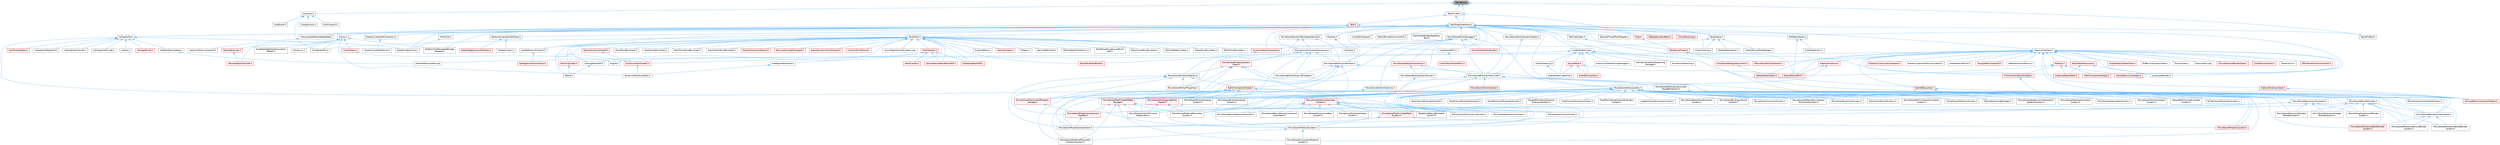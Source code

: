 digraph "TaskTrace.h"
{
 // INTERACTIVE_SVG=YES
 // LATEX_PDF_SIZE
  bgcolor="transparent";
  edge [fontname=Helvetica,fontsize=10,labelfontname=Helvetica,labelfontsize=10];
  node [fontname=Helvetica,fontsize=10,shape=box,height=0.2,width=0.4];
  Node1 [id="Node000001",label="TaskTrace.h",height=0.2,width=0.4,color="gray40", fillcolor="grey60", style="filled", fontcolor="black",tooltip=" "];
  Node1 -> Node2 [id="edge1_Node000001_Node000002",dir="back",color="steelblue1",style="solid",tooltip=" "];
  Node2 [id="Node000002",label="Coroutine.h",height=0.2,width=0.4,color="grey40", fillcolor="white", style="filled",URL="$d9/dfc/Coroutine_8h.html",tooltip=" "];
  Node2 -> Node3 [id="edge2_Node000002_Node000003",dir="back",color="steelblue1",style="solid",tooltip=" "];
  Node3 [id="Node000003",label="CoroEvent.h",height=0.2,width=0.4,color="grey40", fillcolor="white", style="filled",URL="$d3/d4f/CoroEvent_8h.html",tooltip=" "];
  Node2 -> Node4 [id="edge3_Node000002_Node000004",dir="back",color="steelblue1",style="solid",tooltip=" "];
  Node4 [id="Node000004",label="CoroParallelFor.h",height=0.2,width=0.4,color="grey40", fillcolor="white", style="filled",URL="$d2/d05/CoroParallelFor_8h.html",tooltip=" "];
  Node2 -> Node5 [id="edge4_Node000002_Node000005",dir="back",color="steelblue1",style="solid",tooltip=" "];
  Node5 [id="Node000005",label="CoroSpinLock.h",height=0.2,width=0.4,color="grey40", fillcolor="white", style="filled",URL="$dc/db7/CoroSpinLock_8h.html",tooltip=" "];
  Node2 -> Node6 [id="edge5_Node000002_Node000006",dir="back",color="steelblue1",style="solid",tooltip=" "];
  Node6 [id="Node000006",label="CoroTimeout.h",height=0.2,width=0.4,color="grey40", fillcolor="white", style="filled",URL="$d5/d68/CoroTimeout_8h.html",tooltip=" "];
  Node1 -> Node7 [id="edge6_Node000001_Node000007",dir="back",color="steelblue1",style="solid",tooltip=" "];
  Node7 [id="Node000007",label="TaskGraphInterfaces.h",height=0.2,width=0.4,color="grey40", fillcolor="white", style="filled",URL="$d2/d4c/TaskGraphInterfaces_8h.html",tooltip=" "];
  Node7 -> Node8 [id="edge7_Node000007_Node000008",dir="back",color="steelblue1",style="solid",tooltip=" "];
  Node8 [id="Node000008",label="Async.h",height=0.2,width=0.4,color="grey40", fillcolor="white", style="filled",URL="$d7/ddf/Async_8h.html",tooltip=" "];
  Node8 -> Node9 [id="edge8_Node000008_Node000009",dir="back",color="steelblue1",style="solid",tooltip=" "];
  Node9 [id="Node000009",label="AssetDataTagMapSerialization\lDetails.h",height=0.2,width=0.4,color="grey40", fillcolor="white", style="filled",URL="$d5/d67/AssetDataTagMapSerializationDetails_8h.html",tooltip=" "];
  Node8 -> Node10 [id="edge9_Node000008_Node000010",dir="back",color="steelblue1",style="solid",tooltip=" "];
  Node10 [id="Node000010",label="CoreUObject.h",height=0.2,width=0.4,color="red", fillcolor="#FFF0F0", style="filled",URL="$d0/ded/CoreUObject_8h.html",tooltip=" "];
  Node10 -> Node11 [id="edge10_Node000010_Node000011",dir="back",color="steelblue1",style="solid",tooltip=" "];
  Node11 [id="Node000011",label="Engine.h",height=0.2,width=0.4,color="grey40", fillcolor="white", style="filled",URL="$d1/d34/Public_2Engine_8h.html",tooltip=" "];
  Node8 -> Node4 [id="edge11_Node000008_Node000004",dir="back",color="steelblue1",style="solid",tooltip=" "];
  Node8 -> Node18 [id="edge12_Node000008_Node000018",dir="back",color="steelblue1",style="solid",tooltip=" "];
  Node18 [id="Node000018",label="DynamicMeshSculptTool.h",height=0.2,width=0.4,color="grey40", fillcolor="white", style="filled",URL="$d6/d16/DynamicMeshSculptTool_8h.html",tooltip=" "];
  Node8 -> Node19 [id="edge13_Node000008_Node000019",dir="back",color="steelblue1",style="solid",tooltip=" "];
  Node19 [id="Node000019",label="IPlatformFileManagedStorage\lWrapper.h",height=0.2,width=0.4,color="grey40", fillcolor="white", style="filled",URL="$db/d2e/IPlatformFileManagedStorageWrapper_8h.html",tooltip=" "];
  Node8 -> Node20 [id="edge14_Node000008_Node000020",dir="back",color="steelblue1",style="solid",tooltip=" "];
  Node20 [id="Node000020",label="RemoteExecutor.h",height=0.2,width=0.4,color="red", fillcolor="#FFF0F0", style="filled",URL="$d4/dbc/RemoteExecutor_8h.html",tooltip=" "];
  Node20 -> Node21 [id="edge15_Node000020_Node000021",dir="back",color="steelblue1",style="solid",tooltip=" "];
  Node21 [id="Node000021",label="RemoteObjectTransfer.h",height=0.2,width=0.4,color="red", fillcolor="#FFF0F0", style="filled",URL="$df/d26/RemoteObjectTransfer_8h.html",tooltip=" "];
  Node8 -> Node21 [id="edge16_Node000008_Node000021",dir="back",color="steelblue1",style="solid",tooltip=" "];
  Node8 -> Node1139 [id="edge17_Node000008_Node001139",dir="back",color="steelblue1",style="solid",tooltip=" "];
  Node1139 [id="Node001139",label="UtilsAsync.h",height=0.2,width=0.4,color="grey40", fillcolor="white", style="filled",URL="$d2/d0c/UtilsAsync_8h.html",tooltip=" "];
  Node7 -> Node24 [id="edge18_Node000007_Node000024",dir="back",color="steelblue1",style="solid",tooltip=" "];
  Node24 [id="Node000024",label="BodySetup.h",height=0.2,width=0.4,color="grey40", fillcolor="white", style="filled",URL="$d8/d7b/BodySetup_8h.html",tooltip=" "];
  Node24 -> Node25 [id="edge19_Node000024_Node000025",dir="back",color="steelblue1",style="solid",tooltip=" "];
  Node25 [id="Node000025",label="ChaosCooking.h",height=0.2,width=0.4,color="grey40", fillcolor="white", style="filled",URL="$de/d88/ChaosCooking_8h.html",tooltip=" "];
  Node24 -> Node26 [id="edge20_Node000024_Node000026",dir="back",color="steelblue1",style="solid",tooltip=" "];
  Node26 [id="Node000026",label="ChaosDerivedDataReader.h",height=0.2,width=0.4,color="grey40", fillcolor="white", style="filled",URL="$de/d70/ChaosDerivedDataReader_8h.html",tooltip=" "];
  Node24 -> Node27 [id="edge21_Node000024_Node000027",dir="back",color="steelblue1",style="solid",tooltip=" "];
  Node27 [id="Node000027",label="DynamicMeshComponent.h",height=0.2,width=0.4,color="red", fillcolor="#FFF0F0", style="filled",URL="$d8/d66/DynamicMeshComponent_8h.html",tooltip=" "];
  Node27 -> Node39 [id="edge22_Node000027_Node000039",dir="back",color="steelblue1",style="solid",tooltip=" "];
  Node39 [id="Node000039",label="MeshRenderBufferSet.h",height=0.2,width=0.4,color="red", fillcolor="#FFF0F0", style="filled",URL="$de/dc2/MeshRenderBufferSet_8h.html",tooltip=" "];
  Node24 -> Node100 [id="edge23_Node000024_Node000100",dir="back",color="steelblue1",style="solid",tooltip=" "];
  Node100 [id="Node000100",label="SkeletalBodySetup.h",height=0.2,width=0.4,color="grey40", fillcolor="white", style="filled",URL="$dc/dbc/SkeletalBodySetup_8h.html",tooltip=" "];
  Node7 -> Node25 [id="edge24_Node000007_Node000025",dir="back",color="steelblue1",style="solid",tooltip=" "];
  Node7 -> Node1140 [id="edge25_Node000007_Node001140",dir="back",color="steelblue1",style="solid",tooltip=" "];
  Node1140 [id="Node001140",label="ContentStreaming.h",height=0.2,width=0.4,color="grey40", fillcolor="white", style="filled",URL="$dd/d05/ContentStreaming_8h.html",tooltip=" "];
  Node1140 -> Node1141 [id="edge26_Node001140_Node001141",dir="back",color="steelblue1",style="solid",tooltip=" "];
  Node1141 [id="Node001141",label="AnimationStreaming.h",height=0.2,width=0.4,color="grey40", fillcolor="white", style="filled",URL="$d5/d44/AnimationStreaming_8h.html",tooltip=" "];
  Node1140 -> Node1142 [id="edge27_Node001140_Node001142",dir="back",color="steelblue1",style="solid",tooltip=" "];
  Node1142 [id="Node001142",label="AudioDecompress.h",height=0.2,width=0.4,color="red", fillcolor="#FFF0F0", style="filled",URL="$d9/dfd/AudioDecompress_8h.html",tooltip=" "];
  Node1140 -> Node1144 [id="edge28_Node001140_Node001144",dir="back",color="steelblue1",style="solid",tooltip=" "];
  Node1144 [id="Node001144",label="AudioStreaming.h",height=0.2,width=0.4,color="grey40", fillcolor="white", style="filled",URL="$db/d37/AudioStreaming_8h.html",tooltip=" "];
  Node1144 -> Node1145 [id="edge29_Node001144_Node001145",dir="back",color="steelblue1",style="solid",tooltip=" "];
  Node1145 [id="Node001145",label="AudioStreamingCache.h",height=0.2,width=0.4,color="grey40", fillcolor="white", style="filled",URL="$d2/dc1/AudioStreamingCache_8h.html",tooltip=" "];
  Node1140 -> Node1145 [id="edge30_Node001140_Node001145",dir="back",color="steelblue1",style="solid",tooltip=" "];
  Node1140 -> Node1146 [id="edge31_Node001140_Node001146",dir="back",color="steelblue1",style="solid",tooltip=" "];
  Node1146 [id="Node001146",label="GroomCacheStreamingManager.h",height=0.2,width=0.4,color="grey40", fillcolor="white", style="filled",URL="$d3/dcf/GroomCacheStreamingManager_8h.html",tooltip=" "];
  Node1140 -> Node1147 [id="edge32_Node001140_Node001147",dir="back",color="steelblue1",style="solid",tooltip=" "];
  Node1147 [id="Node001147",label="NaniteCoarseMeshStreaming\lManager.h",height=0.2,width=0.4,color="grey40", fillcolor="white", style="filled",URL="$d2/dd8/NaniteCoarseMeshStreamingManager_8h.html",tooltip=" "];
  Node1140 -> Node326 [id="edge33_Node001140_Node000326",dir="back",color="steelblue1",style="solid",tooltip=" "];
  Node326 [id="Node000326",label="SkeletalMeshUpdate.cpp",height=0.2,width=0.4,color="grey40", fillcolor="white", style="filled",URL="$db/d45/SkeletalMeshUpdate_8cpp.html",tooltip=" "];
  Node1140 -> Node329 [id="edge34_Node001140_Node000329",dir="back",color="steelblue1",style="solid",tooltip=" "];
  Node329 [id="Node000329",label="SkinnedMeshComponentHelper.h",height=0.2,width=0.4,color="red", fillcolor="#FFF0F0", style="filled",URL="$db/d81/SkinnedMeshComponentHelper_8h.html",tooltip=" "];
  Node1140 -> Node1148 [id="edge35_Node001140_Node001148",dir="back",color="steelblue1",style="solid",tooltip=" "];
  Node1148 [id="Node001148",label="SoundWave.h",height=0.2,width=0.4,color="red", fillcolor="#FFF0F0", style="filled",URL="$d3/d6d/SoundWave_8h.html",tooltip=" "];
  Node1148 -> Node1142 [id="edge36_Node001148_Node001142",dir="back",color="steelblue1",style="solid",tooltip=" "];
  Node1148 -> Node1145 [id="edge37_Node001148_Node001145",dir="back",color="steelblue1",style="solid",tooltip=" "];
  Node1148 -> Node101 [id="edge38_Node001148_Node000101",dir="back",color="steelblue1",style="solid",tooltip=" "];
  Node101 [id="Node000101",label="EngineSharedPCH.h",height=0.2,width=0.4,color="red", fillcolor="#FFF0F0", style="filled",URL="$dc/dbb/EngineSharedPCH_8h.html",tooltip=" "];
  Node7 -> Node1176 [id="edge39_Node000007_Node001176",dir="back",color="steelblue1",style="solid",tooltip=" "];
  Node1176 [id="Node001176",label="CoreSharedPCH.h",height=0.2,width=0.4,color="grey40", fillcolor="white", style="filled",URL="$d8/de5/CoreSharedPCH_8h.html",tooltip=" "];
  Node1176 -> Node1177 [id="edge40_Node001176_Node001177",dir="back",color="steelblue1",style="solid",tooltip=" "];
  Node1177 [id="Node001177",label="CoreUObjectSharedPCH.h",height=0.2,width=0.4,color="red", fillcolor="#FFF0F0", style="filled",URL="$de/d2f/CoreUObjectSharedPCH_8h.html",tooltip=" "];
  Node7 -> Node1179 [id="edge41_Node000007_Node001179",dir="back",color="steelblue1",style="solid",tooltip=" "];
  Node1179 [id="Node001179",label="DisplayClusterNetConnection.h",height=0.2,width=0.4,color="grey40", fillcolor="white", style="filled",URL="$d0/df0/DisplayClusterNetConnection_8h.html",tooltip=" "];
  Node1179 -> Node1123 [id="edge42_Node001179_Node001123",dir="back",color="steelblue1",style="solid",tooltip=" "];
  Node1123 [id="Node001123",label="DisplayClusterNetDriver.h",height=0.2,width=0.4,color="grey40", fillcolor="white", style="filled",URL="$db/de1/DisplayClusterNetDriver_8h.html",tooltip=" "];
  Node7 -> Node1180 [id="edge43_Node000007_Node001180",dir="back",color="steelblue1",style="solid",tooltip=" "];
  Node1180 [id="Node001180",label="FastReferenceCollector.h",height=0.2,width=0.4,color="grey40", fillcolor="white", style="filled",URL="$dd/d44/FastReferenceCollector_8h.html",tooltip=" "];
  Node1180 -> Node1181 [id="edge44_Node001180_Node001181",dir="back",color="steelblue1",style="solid",tooltip=" "];
  Node1181 [id="Node001181",label="GarbageCollectionHistory.h",height=0.2,width=0.4,color="red", fillcolor="#FFF0F0", style="filled",URL="$d5/dee/GarbageCollectionHistory_8h.html",tooltip=" "];
  Node7 -> Node1183 [id="edge45_Node000007_Node001183",dir="back",color="steelblue1",style="solid",tooltip=" "];
  Node1183 [id="Node001183",label="FileCache.h",height=0.2,width=0.4,color="grey40", fillcolor="white", style="filled",URL="$da/d07/FileCache_8h.html",tooltip=" "];
  Node1183 -> Node1184 [id="edge46_Node001183_Node001184",dir="back",color="steelblue1",style="solid",tooltip=" "];
  Node1184 [id="Node001184",label="ShaderCodeArchive.h",height=0.2,width=0.4,color="grey40", fillcolor="white", style="filled",URL="$d4/dfd/ShaderCodeArchive_8h.html",tooltip=" "];
  Node7 -> Node1185 [id="edge47_Node000007_Node001185",dir="back",color="steelblue1",style="solid",tooltip=" "];
  Node1185 [id="Node001185",label="GenericAccessibleInterfaces.h",height=0.2,width=0.4,color="grey40", fillcolor="white", style="filled",URL="$d9/dbb/GenericAccessibleInterfaces_8h.html",tooltip=" "];
  Node1185 -> Node1186 [id="edge48_Node001185_Node001186",dir="back",color="steelblue1",style="solid",tooltip=" "];
  Node1186 [id="Node001186",label="IOSApplication.h",height=0.2,width=0.4,color="grey40", fillcolor="white", style="filled",URL="$de/d94/IOSApplication_8h.html",tooltip=" "];
  Node1185 -> Node1187 [id="edge49_Node001185_Node001187",dir="back",color="steelblue1",style="solid",tooltip=" "];
  Node1187 [id="Node001187",label="SlateWidgetAccessibleTypes.h",height=0.2,width=0.4,color="red", fillcolor="#FFF0F0", style="filled",URL="$d2/dbd/SlateWidgetAccessibleTypes_8h.html",tooltip=" "];
  Node7 -> Node19 [id="edge50_Node000007_Node000019",dir="back",color="steelblue1",style="solid",tooltip=" "];
  Node7 -> Node1868 [id="edge51_Node000007_Node001868",dir="back",color="steelblue1",style="solid",tooltip=" "];
  Node1868 [id="Node001868",label="IoDispatcher.h",height=0.2,width=0.4,color="grey40", fillcolor="white", style="filled",URL="$d8/d3c/IoDispatcher_8h.html",tooltip=" "];
  Node1868 -> Node1869 [id="edge52_Node001868_Node001869",dir="back",color="steelblue1",style="solid",tooltip=" "];
  Node1869 [id="Node001869",label="HairStrandsDatas.h",height=0.2,width=0.4,color="red", fillcolor="#FFF0F0", style="filled",URL="$d6/daf/HairStrandsDatas_8h.html",tooltip=" "];
  Node1868 -> Node1881 [id="edge53_Node001868_Node001881",dir="back",color="steelblue1",style="solid",tooltip=" "];
  Node1881 [id="Node001881",label="IoDispatcherBackend.h",height=0.2,width=0.4,color="grey40", fillcolor="white", style="filled",URL="$d3/df3/IoDispatcherBackend_8h.html",tooltip=" "];
  Node1868 -> Node1882 [id="edge54_Node001868_Node001882",dir="back",color="steelblue1",style="solid",tooltip=" "];
  Node1882 [id="Node001882",label="IoDispatcherInternal.h",height=0.2,width=0.4,color="grey40", fillcolor="white", style="filled",URL="$da/dee/IoDispatcherInternal_8h.html",tooltip=" "];
  Node1868 -> Node1883 [id="edge55_Node001868_Node001883",dir="back",color="steelblue1",style="solid",tooltip=" "];
  Node1883 [id="Node001883",label="IoDispatcherPrivate.h",height=0.2,width=0.4,color="grey40", fillcolor="white", style="filled",URL="$d3/dea/IoDispatcherPrivate_8h.html",tooltip=" "];
  Node1868 -> Node1884 [id="edge56_Node001868_Node001884",dir="back",color="steelblue1",style="solid",tooltip=" "];
  Node1884 [id="Node001884",label="IoStore.h",height=0.2,width=0.4,color="grey40", fillcolor="white", style="filled",URL="$d5/d52/IoStore_8h.html",tooltip=" "];
  Node1868 -> Node653 [id="edge57_Node001868_Node000653",dir="back",color="steelblue1",style="solid",tooltip=" "];
  Node653 [id="Node000653",label="NaniteStreamingManager.h",height=0.2,width=0.4,color="grey40", fillcolor="white", style="filled",URL="$d2/d3f/NaniteStreamingManager_8h.html",tooltip=" "];
  Node1868 -> Node1885 [id="edge58_Node001868_Node001885",dir="back",color="steelblue1",style="solid",tooltip=" "];
  Node1885 [id="Node001885",label="PackageWriter.h",height=0.2,width=0.4,color="red", fillcolor="#FFF0F0", style="filled",URL="$d4/d04/PackageWriter_8h.html",tooltip=" "];
  Node1868 -> Node1184 [id="edge59_Node001868_Node001184",dir="back",color="steelblue1",style="solid",tooltip=" "];
  Node1868 -> Node646 [id="edge60_Node001868_Node000646",dir="back",color="steelblue1",style="solid",tooltip=" "];
  Node646 [id="Node000646",label="SkeletalMeshUpdate.h",height=0.2,width=0.4,color="grey40", fillcolor="white", style="filled",URL="$df/d79/SkeletalMeshUpdate_8h.html",tooltip=" "];
  Node646 -> Node326 [id="edge61_Node000646_Node000326",dir="back",color="steelblue1",style="solid",tooltip=" "];
  Node7 -> Node1891 [id="edge62_Node000007_Node001891",dir="back",color="steelblue1",style="solid",tooltip=" "];
  Node1891 [id="Node001891",label="LocalWorkQueue.h",height=0.2,width=0.4,color="grey40", fillcolor="white", style="filled",URL="$d7/d67/LocalWorkQueue_8h.html",tooltip=" "];
  Node7 -> Node1892 [id="edge63_Node000007_Node001892",dir="back",color="steelblue1",style="solid",tooltip=" "];
  Node1892 [id="Node001892",label="MallocBinnedCommonUtils.h",height=0.2,width=0.4,color="grey40", fillcolor="white", style="filled",URL="$dc/ded/MallocBinnedCommonUtils_8h.html",tooltip=" "];
  Node7 -> Node1893 [id="edge64_Node000007_Node001893",dir="back",color="steelblue1",style="solid",tooltip=" "];
  Node1893 [id="Node001893",label="MarkActorRenderStateDirty\lTask.h",height=0.2,width=0.4,color="grey40", fillcolor="white", style="filled",URL="$d0/d61/MarkActorRenderStateDirtyTask_8h.html",tooltip=" "];
  Node7 -> Node1894 [id="edge65_Node000007_Node001894",dir="back",color="steelblue1",style="solid",tooltip=" "];
  Node1894 [id="Node001894",label="MaterialInterface.h",height=0.2,width=0.4,color="grey40", fillcolor="white", style="filled",URL="$de/daa/MaterialInterface_8h.html",tooltip=" "];
  Node1894 -> Node1895 [id="edge66_Node001894_Node001895",dir="back",color="steelblue1",style="solid",tooltip=" "];
  Node1895 [id="Node001895",label="AudioMaterialSlateTypes.h",height=0.2,width=0.4,color="red", fillcolor="#FFF0F0", style="filled",URL="$d3/d2d/AudioMaterialSlateTypes_8h.html",tooltip=" "];
  Node1894 -> Node1902 [id="edge67_Node001894_Node001902",dir="back",color="steelblue1",style="solid",tooltip=" "];
  Node1902 [id="Node001902",label="BufferVisualizationData.h",height=0.2,width=0.4,color="grey40", fillcolor="white", style="filled",URL="$df/df1/BufferVisualizationData_8h.html",tooltip=" "];
  Node1894 -> Node11 [id="edge68_Node001894_Node000011",dir="back",color="steelblue1",style="solid",tooltip=" "];
  Node1894 -> Node101 [id="edge69_Node001894_Node000101",dir="back",color="steelblue1",style="solid",tooltip=" "];
  Node1894 -> Node1903 [id="edge70_Node001894_Node001903",dir="back",color="steelblue1",style="solid",tooltip=" "];
  Node1903 [id="Node001903",label="FbxImporter.h",height=0.2,width=0.4,color="grey40", fillcolor="white", style="filled",URL="$d4/dfb/FbxImporter_8h.html",tooltip=" "];
  Node1894 -> Node337 [id="edge71_Node001894_Node000337",dir="back",color="steelblue1",style="solid",tooltip=" "];
  Node337 [id="Node000337",label="FractureTool.cpp",height=0.2,width=0.4,color="grey40", fillcolor="white", style="filled",URL="$dc/d9a/FractureTool_8cpp.html",tooltip=" "];
  Node1894 -> Node1904 [id="edge72_Node001894_Node001904",dir="back",color="steelblue1",style="solid",tooltip=" "];
  Node1904 [id="Node001904",label="GizmoElementRenderState.h",height=0.2,width=0.4,color="red", fillcolor="#FFF0F0", style="filled",URL="$dd/def/GizmoElementRenderState_8h.html",tooltip=" "];
  Node1894 -> Node116 [id="edge73_Node001894_Node000116",dir="back",color="steelblue1",style="solid",tooltip=" "];
  Node116 [id="Node000116",label="LandscapeRender.h",height=0.2,width=0.4,color="grey40", fillcolor="white", style="filled",URL="$df/d67/LandscapeRender_8h.html",tooltip=" "];
  Node1894 -> Node247 [id="edge74_Node001894_Node000247",dir="back",color="steelblue1",style="solid",tooltip=" "];
  Node247 [id="Node000247",label="LineSetComponent.h",height=0.2,width=0.4,color="red", fillcolor="#FFF0F0", style="filled",URL="$d7/d6b/LineSetComponent_8h.html",tooltip=" "];
  Node1894 -> Node491 [id="edge75_Node001894_Node000491",dir="back",color="steelblue1",style="solid",tooltip=" "];
  Node491 [id="Node000491",label="Material.h",height=0.2,width=0.4,color="red", fillcolor="#FFF0F0", style="filled",URL="$df/d12/Material_8h.html",tooltip=" "];
  Node491 -> Node101 [id="edge76_Node000491_Node000101",dir="back",color="steelblue1",style="solid",tooltip=" "];
  Node491 -> Node353 [id="edge77_Node000491_Node000353",dir="back",color="steelblue1",style="solid",tooltip=" "];
  Node353 [id="Node000353",label="InstancedStaticMesh.h",height=0.2,width=0.4,color="red", fillcolor="#FFF0F0", style="filled",URL="$dd/d89/InstancedStaticMesh_8h.html",tooltip=" "];
  Node491 -> Node509 [id="edge78_Node000491_Node000509",dir="back",color="steelblue1",style="solid",tooltip=" "];
  Node509 [id="Node000509",label="MeshComponentHelper.h",height=0.2,width=0.4,color="red", fillcolor="#FFF0F0", style="filled",URL="$d3/de8/MeshComponentHelper_8h.html",tooltip=" "];
  Node491 -> Node510 [id="edge79_Node000491_Node000510",dir="back",color="steelblue1",style="solid",tooltip=" "];
  Node510 [id="Node000510",label="NaniteResourcesHelper.h",height=0.2,width=0.4,color="red", fillcolor="#FFF0F0", style="filled",URL="$dc/d48/NaniteResourcesHelper_8h.html",tooltip=" "];
  Node510 -> Node510 [id="edge80_Node000510_Node000510",dir="back",color="steelblue1",style="solid",tooltip=" "];
  Node491 -> Node512 [id="edge81_Node000491_Node000512",dir="back",color="steelblue1",style="solid",tooltip=" "];
  Node512 [id="Node000512",label="PrimitiveComponentHelper.h",height=0.2,width=0.4,color="red", fillcolor="#FFF0F0", style="filled",URL="$d1/d08/PrimitiveComponentHelper_8h.html",tooltip=" "];
  Node512 -> Node329 [id="edge82_Node000512_Node000329",dir="back",color="steelblue1",style="solid",tooltip=" "];
  Node1894 -> Node1905 [id="edge83_Node001894_Node001905",dir="back",color="steelblue1",style="solid",tooltip=" "];
  Node1905 [id="Node001905",label="MaterialInstance.h",height=0.2,width=0.4,color="red", fillcolor="#FFF0F0", style="filled",URL="$d7/d9c/MaterialInstance_8h.html",tooltip=" "];
  Node1905 -> Node101 [id="edge84_Node001905_Node000101",dir="back",color="steelblue1",style="solid",tooltip=" "];
  Node1905 -> Node1046 [id="edge85_Node001905_Node001046",dir="back",color="steelblue1",style="solid",tooltip=" "];
  Node1046 [id="Node001046",label="MovieSceneMaterialSystem.h",height=0.2,width=0.4,color="grey40", fillcolor="white", style="filled",URL="$d2/d2f/MovieSceneMaterialSystem_8h.html",tooltip=" "];
  Node1046 -> Node1042 [id="edge86_Node001046_Node001042",dir="back",color="steelblue1",style="solid",tooltip=" "];
  Node1042 [id="Node001042",label="MovieSceneComponentMaterial\lSystem.h",height=0.2,width=0.4,color="grey40", fillcolor="white", style="filled",URL="$d7/d7c/MovieSceneComponentMaterialSystem_8h.html",tooltip=" "];
  Node1046 -> Node1043 [id="edge87_Node001046_Node001043",dir="back",color="steelblue1",style="solid",tooltip=" "];
  Node1043 [id="Node001043",label="MovieSceneMaterialParameter\lCollectionSystem.h",height=0.2,width=0.4,color="grey40", fillcolor="white", style="filled",URL="$d4/d18/MovieSceneMaterialParameterCollectionSystem_8h.html",tooltip=" "];
  Node1894 -> Node1543 [id="edge88_Node001894_Node001543",dir="back",color="steelblue1",style="solid",tooltip=" "];
  Node1543 [id="Node001543",label="MaterialList.h",height=0.2,width=0.4,color="grey40", fillcolor="white", style="filled",URL="$df/d0c/MaterialList_8h.html",tooltip=" "];
  Node1894 -> Node1915 [id="edge89_Node001894_Node001915",dir="back",color="steelblue1",style="solid",tooltip=" "];
  Node1915 [id="Node001915",label="MaterialOverlayHelper.h",height=0.2,width=0.4,color="red", fillcolor="#FFF0F0", style="filled",URL="$d4/d43/MaterialOverlayHelper_8h.html",tooltip=" "];
  Node1915 -> Node329 [id="edge90_Node001915_Node000329",dir="back",color="steelblue1",style="solid",tooltip=" "];
  Node1894 -> Node509 [id="edge91_Node001894_Node000509",dir="back",color="steelblue1",style="solid",tooltip=" "];
  Node1894 -> Node250 [id="edge92_Node001894_Node000250",dir="back",color="steelblue1",style="solid",tooltip=" "];
  Node250 [id="Node000250",label="MeshWireframeComponent.h",height=0.2,width=0.4,color="red", fillcolor="#FFF0F0", style="filled",URL="$d7/d66/MeshWireframeComponent_8h.html",tooltip=" "];
  Node1894 -> Node651 [id="edge93_Node001894_Node000651",dir="back",color="steelblue1",style="solid",tooltip=" "];
  Node651 [id="Node000651",label="NaniteResources.h",height=0.2,width=0.4,color="red", fillcolor="#FFF0F0", style="filled",URL="$d7/d8b/NaniteResources_8h.html",tooltip=" "];
  Node651 -> Node653 [id="edge94_Node000651_Node000653",dir="back",color="steelblue1",style="solid",tooltip=" "];
  Node651 -> Node329 [id="edge95_Node000651_Node000329",dir="back",color="steelblue1",style="solid",tooltip=" "];
  Node1894 -> Node510 [id="edge96_Node001894_Node000510",dir="back",color="steelblue1",style="solid",tooltip=" "];
  Node1894 -> Node399 [id="edge97_Node001894_Node000399",dir="back",color="steelblue1",style="solid",tooltip=" "];
  Node399 [id="Node000399",label="ParticleSystemComponent.h",height=0.2,width=0.4,color="red", fillcolor="#FFF0F0", style="filled",URL="$d4/d17/ParticleSystemComponent_8h.html",tooltip=" "];
  Node1894 -> Node512 [id="edge98_Node001894_Node000512",dir="back",color="steelblue1",style="solid",tooltip=" "];
  Node1894 -> Node1454 [id="edge99_Node001894_Node001454",dir="back",color="steelblue1",style="solid",tooltip=" "];
  Node1454 [id="Node001454",label="PropertyCustomizationHelpers.h",height=0.2,width=0.4,color="red", fillcolor="#FFF0F0", style="filled",URL="$d7/dd0/PropertyCustomizationHelpers_8h.html",tooltip=" "];
  Node1894 -> Node1916 [id="edge100_Node001894_Node001916",dir="back",color="steelblue1",style="solid",tooltip=" "];
  Node1916 [id="Node001916",label="SceneComponentToDynamicMesh.h",height=0.2,width=0.4,color="grey40", fillcolor="white", style="filled",URL="$d2/dfd/SceneComponentToDynamicMesh_8h.html",tooltip=" "];
  Node1894 -> Node641 [id="edge101_Node001894_Node000641",dir="back",color="steelblue1",style="solid",tooltip=" "];
  Node641 [id="Node000641",label="SkeletalMeshTypes.h",height=0.2,width=0.4,color="red", fillcolor="#FFF0F0", style="filled",URL="$d5/d0c/SkeletalMeshTypes_8h.html",tooltip=" "];
  Node641 -> Node651 [id="edge102_Node000641_Node000651",dir="back",color="steelblue1",style="solid",tooltip=" "];
  Node1894 -> Node329 [id="edge103_Node001894_Node000329",dir="back",color="steelblue1",style="solid",tooltip=" "];
  Node1894 -> Node1524 [id="edge104_Node001894_Node001524",dir="back",color="steelblue1",style="solid",tooltip=" "];
  Node1524 [id="Node001524",label="SlateMaterialBrush.h",height=0.2,width=0.4,color="grey40", fillcolor="white", style="filled",URL="$d0/d58/SlateMaterialBrush_8h.html",tooltip=" "];
  Node1894 -> Node365 [id="edge105_Node001894_Node000365",dir="back",color="steelblue1",style="solid",tooltip=" "];
  Node365 [id="Node000365",label="StaticMeshResources.h",height=0.2,width=0.4,color="red", fillcolor="#FFF0F0", style="filled",URL="$d0/db7/StaticMeshResources_8h.html",tooltip=" "];
  Node365 -> Node353 [id="edge106_Node000365_Node000353",dir="back",color="steelblue1",style="solid",tooltip=" "];
  Node365 -> Node116 [id="edge107_Node000365_Node000116",dir="back",color="steelblue1",style="solid",tooltip=" "];
  Node1894 -> Node386 [id="edge108_Node001894_Node000386",dir="back",color="steelblue1",style="solid",tooltip=" "];
  Node386 [id="Node000386",label="TriangleSetComponent.h",height=0.2,width=0.4,color="red", fillcolor="#FFF0F0", style="filled",URL="$d0/d95/TriangleSetComponent_8h.html",tooltip=" "];
  Node1894 -> Node1917 [id="edge109_Node001894_Node001917",dir="back",color="steelblue1",style="solid",tooltip=" "];
  Node1917 [id="Node001917",label="WaterMeshSceneProxy.h",height=0.2,width=0.4,color="grey40", fillcolor="white", style="filled",URL="$d2/d6c/WaterMeshSceneProxy_8h.html",tooltip=" "];
  Node7 -> Node1918 [id="edge110_Node000007_Node001918",dir="back",color="steelblue1",style="solid",tooltip=" "];
  Node1918 [id="Node001918",label="Modules.h",height=0.2,width=0.4,color="grey40", fillcolor="white", style="filled",URL="$dd/dc2/Modules_8h.html",tooltip=" "];
  Node1918 -> Node1919 [id="edge111_Node001918_Node001919",dir="back",color="steelblue1",style="solid",tooltip=" "];
  Node1919 [id="Node001919",label="Callstack.h",height=0.2,width=0.4,color="grey40", fillcolor="white", style="filled",URL="$df/d6a/Callstack_8h.html",tooltip=" "];
  Node7 -> Node1920 [id="edge112_Node000007_Node001920",dir="back",color="steelblue1",style="solid",tooltip=" "];
  Node1920 [id="Node001920",label="MovieSceneComponentAccessors.h",height=0.2,width=0.4,color="grey40", fillcolor="white", style="filled",URL="$db/d67/MovieSceneComponentAccessors_8h.html",tooltip=" "];
  Node1920 -> Node1921 [id="edge113_Node001920_Node001921",dir="back",color="steelblue1",style="solid",tooltip=" "];
  Node1921 [id="Node001921",label="MovieSceneEntityFactoryTemplates.h",height=0.2,width=0.4,color="grey40", fillcolor="white", style="filled",URL="$de/df8/MovieSceneEntityFactoryTemplates_8h.html",tooltip=" "];
  Node1920 -> Node1922 [id="edge114_Node001920_Node001922",dir="back",color="steelblue1",style="solid",tooltip=" "];
  Node1922 [id="Node001922",label="MovieSceneEntitySystemTask.h",height=0.2,width=0.4,color="grey40", fillcolor="white", style="filled",URL="$d5/dcb/MovieSceneEntitySystemTask_8h.html",tooltip=" "];
  Node1922 -> Node1002 [id="edge115_Node001922_Node001002",dir="back",color="steelblue1",style="solid",tooltip=" "];
  Node1002 [id="Node001002",label="MovieSceneBlenderSystemHelper.h",height=0.2,width=0.4,color="grey40", fillcolor="white", style="filled",URL="$d5/d47/MovieSceneBlenderSystemHelper_8h.html",tooltip=" "];
  Node1002 -> Node1003 [id="edge116_Node001002_Node001003",dir="back",color="steelblue1",style="solid",tooltip=" "];
  Node1003 [id="Node001003",label="MovieScenePiecewiseBoolBlender\lSystem.h",height=0.2,width=0.4,color="red", fillcolor="#FFF0F0", style="filled",URL="$d7/d27/MovieScenePiecewiseBoolBlenderSystem_8h.html",tooltip=" "];
  Node1002 -> Node1030 [id="edge117_Node001002_Node001030",dir="back",color="steelblue1",style="solid",tooltip=" "];
  Node1030 [id="Node001030",label="MovieScenePiecewiseByteBlender\lSystem.h",height=0.2,width=0.4,color="grey40", fillcolor="white", style="filled",URL="$d7/dde/MovieScenePiecewiseByteBlenderSystem_8h.html",tooltip=" "];
  Node1002 -> Node1031 [id="edge118_Node001002_Node001031",dir="back",color="steelblue1",style="solid",tooltip=" "];
  Node1031 [id="Node001031",label="MovieScenePiecewiseEnumBlender\lSystem.h",height=0.2,width=0.4,color="grey40", fillcolor="white", style="filled",URL="$d4/dfe/MovieScenePiecewiseEnumBlenderSystem_8h.html",tooltip=" "];
  Node1922 -> Node1921 [id="edge119_Node001922_Node001921",dir="back",color="steelblue1",style="solid",tooltip=" "];
  Node1922 -> Node1923 [id="edge120_Node001922_Node001923",dir="back",color="steelblue1",style="solid",tooltip=" "];
  Node1923 [id="Node001923",label="MovieSceneEntityGrouping\lSystem.h",height=0.2,width=0.4,color="grey40", fillcolor="white", style="filled",URL="$d6/dce/MovieSceneEntityGroupingSystem_8h.html",tooltip=" "];
  Node1923 -> Node1046 [id="edge121_Node001923_Node001046",dir="back",color="steelblue1",style="solid",tooltip=" "];
  Node1922 -> Node1034 [id="edge122_Node001922_Node001034",dir="back",color="steelblue1",style="solid",tooltip=" "];
  Node1034 [id="Node001034",label="MovieSceneOverlappingEntity\lTracker.h",height=0.2,width=0.4,color="red", fillcolor="#FFF0F0", style="filled",URL="$db/d41/MovieSceneOverlappingEntityTracker_8h.html",tooltip=" "];
  Node1034 -> Node1038 [id="edge123_Node001034_Node001038",dir="back",color="steelblue1",style="solid",tooltip=" "];
  Node1038 [id="Node001038",label="MovieSceneCustomPrimitive\lDataSystem.h",height=0.2,width=0.4,color="grey40", fillcolor="white", style="filled",URL="$d1/da0/MovieSceneCustomPrimitiveDataSystem_8h.html",tooltip=" "];
  Node1034 -> Node1040 [id="edge124_Node001034_Node001040",dir="back",color="steelblue1",style="solid",tooltip=" "];
  Node1040 [id="Node001040",label="MovieSceneMaterialParameter\lSystem.h",height=0.2,width=0.4,color="grey40", fillcolor="white", style="filled",URL="$d9/d38/MovieSceneMaterialParameterSystem_8h.html",tooltip=" "];
  Node1922 -> Node1048 [id="edge125_Node001922_Node001048",dir="back",color="steelblue1",style="solid",tooltip=" "];
  Node1048 [id="Node001048",label="MovieScenePreAnimatedProperty\lStorage.h",height=0.2,width=0.4,color="red", fillcolor="#FFF0F0", style="filled",URL="$de/d55/MovieScenePreAnimatedPropertyStorage_8h.html",tooltip=" "];
  Node1048 -> Node1050 [id="edge126_Node001048_Node001050",dir="back",color="steelblue1",style="solid",tooltip=" "];
  Node1050 [id="Node001050",label="MovieScenePropertyComponent\lHandler.h",height=0.2,width=0.4,color="red", fillcolor="#FFF0F0", style="filled",URL="$d1/d1c/MovieScenePropertyComponentHandler_8h.html",tooltip=" "];
  Node1050 -> Node1051 [id="edge127_Node001050_Node001051",dir="back",color="steelblue1",style="solid",tooltip=" "];
  Node1051 [id="Node001051",label="MovieScenePropertyInstantiator.h",height=0.2,width=0.4,color="grey40", fillcolor="white", style="filled",URL="$d2/ddc/MovieScenePropertyInstantiator_8h.html",tooltip=" "];
  Node1922 -> Node1041 [id="edge128_Node001922_Node001041",dir="back",color="steelblue1",style="solid",tooltip=" "];
  Node1041 [id="Node001041",label="MovieScenePreAnimatedState\lStorage.h",height=0.2,width=0.4,color="red", fillcolor="#FFF0F0", style="filled",URL="$db/d56/MovieScenePreAnimatedStateStorage_8h.html",tooltip=" "];
  Node1041 -> Node1042 [id="edge129_Node001041_Node001042",dir="back",color="steelblue1",style="solid",tooltip=" "];
  Node1041 -> Node1038 [id="edge130_Node001041_Node001038",dir="back",color="steelblue1",style="solid",tooltip=" "];
  Node1041 -> Node1043 [id="edge131_Node001041_Node001043",dir="back",color="steelblue1",style="solid",tooltip=" "];
  Node1041 -> Node1040 [id="edge132_Node001041_Node001040",dir="back",color="steelblue1",style="solid",tooltip=" "];
  Node1041 -> Node1053 [id="edge133_Node001041_Node001053",dir="back",color="steelblue1",style="solid",tooltip=" "];
  Node1053 [id="Node001053",label="MovieScenePreAnimatedState\lSystem.h",height=0.2,width=0.4,color="red", fillcolor="#FFF0F0", style="filled",URL="$df/d2d/MovieScenePreAnimatedStateSystem_8h.html",tooltip=" "];
  Node1053 -> Node1046 [id="edge134_Node001053_Node001046",dir="back",color="steelblue1",style="solid",tooltip=" "];
  Node1053 -> Node1054 [id="edge135_Node001053_Node001054",dir="back",color="steelblue1",style="solid",tooltip=" "];
  Node1054 [id="Node001054",label="MovieScenePropertySystem.h",height=0.2,width=0.4,color="red", fillcolor="#FFF0F0", style="filled",URL="$dd/d75/MovieScenePropertySystem_8h.html",tooltip=" "];
  Node1041 -> Node1050 [id="edge136_Node001041_Node001050",dir="back",color="steelblue1",style="solid",tooltip=" "];
  Node1920 -> Node1034 [id="edge137_Node001920_Node001034",dir="back",color="steelblue1",style="solid",tooltip=" "];
  Node1920 -> Node1924 [id="edge138_Node001920_Node001924",dir="back",color="steelblue1",style="solid",tooltip=" "];
  Node1924 [id="Node001924",label="MovieScenePartialProperties.h",height=0.2,width=0.4,color="grey40", fillcolor="white", style="filled",URL="$d8/d3c/MovieScenePartialProperties_8h.html",tooltip=" "];
  Node1920 -> Node1925 [id="edge139_Node001920_Node001925",dir="back",color="steelblue1",style="solid",tooltip=" "];
  Node1925 [id="Node001925",label="MovieScenePropertySystem\lTypes.h",height=0.2,width=0.4,color="red", fillcolor="#FFF0F0", style="filled",URL="$d2/d09/MovieScenePropertySystemTypes_8h.html",tooltip=" "];
  Node1925 -> Node1924 [id="edge140_Node001925_Node001924",dir="back",color="steelblue1",style="solid",tooltip=" "];
  Node1925 -> Node1048 [id="edge141_Node001925_Node001048",dir="back",color="steelblue1",style="solid",tooltip=" "];
  Node1925 -> Node1939 [id="edge142_Node001925_Node001939",dir="back",color="steelblue1",style="solid",tooltip=" "];
  Node1939 [id="Node001939",label="MovieScenePropertyRegistry.h",height=0.2,width=0.4,color="grey40", fillcolor="white", style="filled",URL="$da/d00/MovieScenePropertyRegistry_8h.html",tooltip=" "];
  Node1939 -> Node1927 [id="edge143_Node001939_Node001927",dir="back",color="steelblue1",style="solid",tooltip=" "];
  Node1927 [id="Node001927",label="BuiltInComponentTypes.h",height=0.2,width=0.4,color="red", fillcolor="#FFF0F0", style="filled",URL="$dc/d94/BuiltInComponentTypes_8h.html",tooltip=" "];
  Node1927 -> Node1002 [id="edge144_Node001927_Node001002",dir="back",color="steelblue1",style="solid",tooltip=" "];
  Node1927 -> Node1038 [id="edge145_Node001927_Node001038",dir="back",color="steelblue1",style="solid",tooltip=" "];
  Node1927 -> Node1923 [id="edge146_Node001927_Node001923",dir="back",color="steelblue1",style="solid",tooltip=" "];
  Node1927 -> Node1928 [id="edge147_Node001927_Node001928",dir="back",color="steelblue1",style="solid",tooltip=" "];
  Node1928 [id="Node001928",label="MovieSceneEvaluationHook\lSystem.h",height=0.2,width=0.4,color="grey40", fillcolor="white", style="filled",URL="$d1/d8b/MovieSceneEvaluationHookSystem_8h.html",tooltip=" "];
  Node1927 -> Node1043 [id="edge148_Node001927_Node001043",dir="back",color="steelblue1",style="solid",tooltip=" "];
  Node1927 -> Node1046 [id="edge149_Node001927_Node001046",dir="back",color="steelblue1",style="solid",tooltip=" "];
  Node1927 -> Node1034 [id="edge150_Node001927_Node001034",dir="back",color="steelblue1",style="solid",tooltip=" "];
  Node1927 -> Node1048 [id="edge151_Node001927_Node001048",dir="back",color="steelblue1",style="solid",tooltip=" "];
  Node1927 -> Node1041 [id="edge152_Node001927_Node001041",dir="back",color="steelblue1",style="solid",tooltip=" "];
  Node1927 -> Node1051 [id="edge153_Node001927_Node001051",dir="back",color="steelblue1",style="solid",tooltip=" "];
  Node1927 -> Node1936 [id="edge154_Node001927_Node001936",dir="back",color="steelblue1",style="solid",tooltip=" "];
  Node1936 [id="Node001936",label="WeightAndEasingEvaluator\lSystem.h",height=0.2,width=0.4,color="grey40", fillcolor="white", style="filled",URL="$d0/d06/WeightAndEasingEvaluatorSystem_8h.html",tooltip=" "];
  Node1939 -> Node1924 [id="edge155_Node001939_Node001924",dir="back",color="steelblue1",style="solid",tooltip=" "];
  Node1939 -> Node1048 [id="edge156_Node001939_Node001048",dir="back",color="steelblue1",style="solid",tooltip=" "];
  Node1939 -> Node1050 [id="edge157_Node001939_Node001050",dir="back",color="steelblue1",style="solid",tooltip=" "];
  Node1939 -> Node1051 [id="edge158_Node001939_Node001051",dir="back",color="steelblue1",style="solid",tooltip=" "];
  Node1925 -> Node1054 [id="edge159_Node001925_Node001054",dir="back",color="steelblue1",style="solid",tooltip=" "];
  Node1925 -> Node1942 [id="edge160_Node001925_Node001942",dir="back",color="steelblue1",style="solid",tooltip=" "];
  Node1942 [id="Node001942",label="MovieSceneTrackInstanceSystem.h",height=0.2,width=0.4,color="grey40", fillcolor="white", style="filled",URL="$d4/db7/MovieSceneTrackInstanceSystem_8h.html",tooltip=" "];
  Node7 -> Node1943 [id="edge161_Node000007_Node001943",dir="back",color="steelblue1",style="solid",tooltip=" "];
  Node1943 [id="Node001943",label="MovieSceneDecompositionQuery.h",height=0.2,width=0.4,color="grey40", fillcolor="white", style="filled",URL="$dd/d7c/MovieSceneDecompositionQuery_8h.html",tooltip=" "];
  Node1943 -> Node1944 [id="edge162_Node001943_Node001944",dir="back",color="steelblue1",style="solid",tooltip=" "];
  Node1944 [id="Node001944",label="MovieScenePiecewiseDouble\lBlenderSystem.h",height=0.2,width=0.4,color="grey40", fillcolor="white", style="filled",URL="$d7/d54/MovieScenePiecewiseDoubleBlenderSystem_8h.html",tooltip=" "];
  Node1943 -> Node1945 [id="edge163_Node001943_Node001945",dir="back",color="steelblue1",style="solid",tooltip=" "];
  Node1945 [id="Node001945",label="MovieScenePiecewiseInteger\lBlenderSystem.h",height=0.2,width=0.4,color="grey40", fillcolor="white", style="filled",URL="$dc/df8/MovieScenePiecewiseIntegerBlenderSystem_8h.html",tooltip=" "];
  Node1943 -> Node1050 [id="edge164_Node001943_Node001050",dir="back",color="steelblue1",style="solid",tooltip=" "];
  Node1943 -> Node1051 [id="edge165_Node001943_Node001051",dir="back",color="steelblue1",style="solid",tooltip=" "];
  Node1943 -> Node1946 [id="edge166_Node001943_Node001946",dir="back",color="steelblue1",style="solid",tooltip=" "];
  Node1946 [id="Node001946",label="MovieSceneQuaternionBlender\lSystem.h",height=0.2,width=0.4,color="grey40", fillcolor="white", style="filled",URL="$d8/d90/MovieSceneQuaternionBlenderSystem_8h.html",tooltip=" "];
  Node7 -> Node1947 [id="edge167_Node000007_Node001947",dir="back",color="steelblue1",style="solid",tooltip=" "];
  Node1947 [id="Node001947",label="MovieSceneEntityManager.h",height=0.2,width=0.4,color="grey40", fillcolor="white", style="filled",URL="$d5/d5b/MovieSceneEntityManager_8h.html",tooltip=" "];
  Node1947 -> Node1927 [id="edge168_Node001947_Node001927",dir="back",color="steelblue1",style="solid",tooltip=" "];
  Node1947 -> Node1920 [id="edge169_Node001947_Node001920",dir="back",color="steelblue1",style="solid",tooltip=" "];
  Node1947 -> Node1948 [id="edge170_Node001947_Node001948",dir="back",color="steelblue1",style="solid",tooltip=" "];
  Node1948 [id="Node001948",label="MovieSceneEntityBuilder.h",height=0.2,width=0.4,color="red", fillcolor="#FFF0F0", style="filled",URL="$d4/df8/MovieSceneEntityBuilder_8h.html",tooltip=" "];
  Node1947 -> Node2021 [id="edge171_Node001947_Node002021",dir="back",color="steelblue1",style="solid",tooltip=" "];
  Node2021 [id="Node002021",label="MovieSceneEntityMutations.h",height=0.2,width=0.4,color="grey40", fillcolor="white", style="filled",URL="$d1/da2/MovieSceneEntityMutations_8h.html",tooltip=" "];
  Node2021 -> Node1046 [id="edge172_Node002021_Node001046",dir="back",color="steelblue1",style="solid",tooltip=" "];
  Node1947 -> Node2022 [id="edge173_Node001947_Node002022",dir="back",color="steelblue1",style="solid",tooltip=" "];
  Node2022 [id="Node002022",label="MovieSceneEntitySystem.h",height=0.2,width=0.4,color="grey40", fillcolor="white", style="filled",URL="$dd/d4b/MovieSceneEntitySystem_8h.html",tooltip=" "];
  Node2022 -> Node2023 [id="edge174_Node002022_Node002023",dir="back",color="steelblue1",style="solid",tooltip=" "];
  Node2023 [id="Node002023",label="BoolChannelEvaluatorSystem.h",height=0.2,width=0.4,color="grey40", fillcolor="white", style="filled",URL="$d2/dac/BoolChannelEvaluatorSystem_8h.html",tooltip=" "];
  Node2022 -> Node2024 [id="edge175_Node002022_Node002024",dir="back",color="steelblue1",style="solid",tooltip=" "];
  Node2024 [id="Node002024",label="ByteChannelEvaluatorSystem.h",height=0.2,width=0.4,color="grey40", fillcolor="white", style="filled",URL="$d5/dd5/ByteChannelEvaluatorSystem_8h.html",tooltip=" "];
  Node2022 -> Node2025 [id="edge176_Node002022_Node002025",dir="back",color="steelblue1",style="solid",tooltip=" "];
  Node2025 [id="Node002025",label="DoubleChannelEvaluatorSystem.h",height=0.2,width=0.4,color="grey40", fillcolor="white", style="filled",URL="$d8/d79/DoubleChannelEvaluatorSystem_8h.html",tooltip=" "];
  Node2022 -> Node2026 [id="edge177_Node002022_Node002026",dir="back",color="steelblue1",style="solid",tooltip=" "];
  Node2026 [id="Node002026",label="DoublePerlinNoiseChannel\lEvaluatorSystem.h",height=0.2,width=0.4,color="grey40", fillcolor="white", style="filled",URL="$d8/d5f/DoublePerlinNoiseChannelEvaluatorSystem_8h.html",tooltip=" "];
  Node2022 -> Node2027 [id="edge178_Node002022_Node002027",dir="back",color="steelblue1",style="solid",tooltip=" "];
  Node2027 [id="Node002027",label="FloatChannelEvaluatorSystem.h",height=0.2,width=0.4,color="grey40", fillcolor="white", style="filled",URL="$db/dba/FloatChannelEvaluatorSystem_8h.html",tooltip=" "];
  Node2022 -> Node2028 [id="edge179_Node002022_Node002028",dir="back",color="steelblue1",style="solid",tooltip=" "];
  Node2028 [id="Node002028",label="FloatPerlinNoiseChannelEvaluator\lSystem.h",height=0.2,width=0.4,color="grey40", fillcolor="white", style="filled",URL="$d0/d11/FloatPerlinNoiseChannelEvaluatorSystem_8h.html",tooltip=" "];
  Node2022 -> Node2029 [id="edge180_Node002022_Node002029",dir="back",color="steelblue1",style="solid",tooltip=" "];
  Node2029 [id="Node002029",label="IntegerChannelEvaluatorSystem.h",height=0.2,width=0.4,color="grey40", fillcolor="white", style="filled",URL="$da/d31/IntegerChannelEvaluatorSystem_8h.html",tooltip=" "];
  Node2022 -> Node2030 [id="edge181_Node002022_Node002030",dir="back",color="steelblue1",style="solid",tooltip=" "];
  Node2030 [id="Node002030",label="MovieSceneBaseValueEvaluator\lSystem.h",height=0.2,width=0.4,color="grey40", fillcolor="white", style="filled",URL="$d6/dd9/MovieSceneBaseValueEvaluatorSystem_8h.html",tooltip=" "];
  Node2022 -> Node2031 [id="edge182_Node002022_Node002031",dir="back",color="steelblue1",style="solid",tooltip=" "];
  Node2031 [id="Node002031",label="MovieSceneBindingLifetime\lSystem.h",height=0.2,width=0.4,color="grey40", fillcolor="white", style="filled",URL="$dd/d01/MovieSceneBindingLifetimeSystem_8h.html",tooltip=" "];
  Node2022 -> Node2032 [id="edge183_Node002022_Node002032",dir="back",color="steelblue1",style="solid",tooltip=" "];
  Node2032 [id="Node002032",label="MovieSceneBlenderSystem.h",height=0.2,width=0.4,color="grey40", fillcolor="white", style="filled",URL="$d6/d7b/MovieSceneBlenderSystem_8h.html",tooltip=" "];
  Node2032 -> Node1002 [id="edge184_Node002032_Node001002",dir="back",color="steelblue1",style="solid",tooltip=" "];
  Node2032 -> Node1003 [id="edge185_Node002032_Node001003",dir="back",color="steelblue1",style="solid",tooltip=" "];
  Node2032 -> Node1030 [id="edge186_Node002032_Node001030",dir="back",color="steelblue1",style="solid",tooltip=" "];
  Node2032 -> Node1944 [id="edge187_Node002032_Node001944",dir="back",color="steelblue1",style="solid",tooltip=" "];
  Node2032 -> Node1031 [id="edge188_Node002032_Node001031",dir="back",color="steelblue1",style="solid",tooltip=" "];
  Node2032 -> Node1945 [id="edge189_Node002032_Node001945",dir="back",color="steelblue1",style="solid",tooltip=" "];
  Node2032 -> Node1050 [id="edge190_Node002032_Node001050",dir="back",color="steelblue1",style="solid",tooltip=" "];
  Node2032 -> Node1946 [id="edge191_Node002032_Node001946",dir="back",color="steelblue1",style="solid",tooltip=" "];
  Node2022 -> Node1981 [id="edge192_Node002022_Node001981",dir="back",color="steelblue1",style="solid",tooltip=" "];
  Node1981 [id="Node001981",label="MovieSceneBoundObjectInstantiator.h",height=0.2,width=0.4,color="grey40", fillcolor="white", style="filled",URL="$d2/d08/MovieSceneBoundObjectInstantiator_8h.html",tooltip=" "];
  Node2022 -> Node1982 [id="edge193_Node002022_Node001982",dir="back",color="steelblue1",style="solid",tooltip=" "];
  Node1982 [id="Node001982",label="MovieSceneBoundSceneComponent\lInstantiator.h",height=0.2,width=0.4,color="grey40", fillcolor="white", style="filled",URL="$d7/dae/MovieSceneBoundSceneComponentInstantiator_8h.html",tooltip=" "];
  Node2022 -> Node1033 [id="edge194_Node002022_Node001033",dir="back",color="steelblue1",style="solid",tooltip=" "];
  Node1033 [id="Node001033",label="MovieSceneCameraShakeSystem.h",height=0.2,width=0.4,color="grey40", fillcolor="white", style="filled",URL="$d2/dcc/MovieSceneCameraShakeSystem_8h.html",tooltip=" "];
  Node2022 -> Node1042 [id="edge195_Node002022_Node001042",dir="back",color="steelblue1",style="solid",tooltip=" "];
  Node2022 -> Node2033 [id="edge196_Node002022_Node002033",dir="back",color="steelblue1",style="solid",tooltip=" "];
  Node2033 [id="Node002033",label="MovieSceneConstraintSystem.h",height=0.2,width=0.4,color="grey40", fillcolor="white", style="filled",URL="$dc/d55/MovieSceneConstraintSystem_8h.html",tooltip=" "];
  Node2022 -> Node1038 [id="edge197_Node002022_Node001038",dir="back",color="steelblue1",style="solid",tooltip=" "];
  Node2022 -> Node2034 [id="edge198_Node002022_Node002034",dir="back",color="steelblue1",style="solid",tooltip=" "];
  Node2034 [id="Node002034",label="MovieSceneDeferredComponent\lMovementSystem.h",height=0.2,width=0.4,color="grey40", fillcolor="white", style="filled",URL="$d6/d9d/MovieSceneDeferredComponentMovementSystem_8h.html",tooltip=" "];
  Node2022 -> Node1923 [id="edge199_Node002022_Node001923",dir="back",color="steelblue1",style="solid",tooltip=" "];
  Node2022 -> Node1980 [id="edge200_Node002022_Node001980",dir="back",color="steelblue1",style="solid",tooltip=" "];
  Node1980 [id="Node001980",label="MovieSceneEntityInstantiator\lSystem.h",height=0.2,width=0.4,color="red", fillcolor="#FFF0F0", style="filled",URL="$d1/d77/MovieSceneEntityInstantiatorSystem_8h.html",tooltip=" "];
  Node1980 -> Node1981 [id="edge201_Node001980_Node001981",dir="back",color="steelblue1",style="solid",tooltip=" "];
  Node1980 -> Node1982 [id="edge202_Node001980_Node001982",dir="back",color="steelblue1",style="solid",tooltip=" "];
  Node1980 -> Node1983 [id="edge203_Node001980_Node001983",dir="back",color="steelblue1",style="solid",tooltip=" "];
  Node1983 [id="Node001983",label="MovieSceneHierarchicalBias\lSystem.h",height=0.2,width=0.4,color="grey40", fillcolor="white", style="filled",URL="$db/dbf/MovieSceneHierarchicalBiasSystem_8h.html",tooltip=" "];
  Node1980 -> Node1040 [id="edge204_Node001980_Node001040",dir="back",color="steelblue1",style="solid",tooltip=" "];
  Node1980 -> Node1053 [id="edge205_Node001980_Node001053",dir="back",color="steelblue1",style="solid",tooltip=" "];
  Node1980 -> Node1051 [id="edge206_Node001980_Node001051",dir="back",color="steelblue1",style="solid",tooltip=" "];
  Node1980 -> Node1986 [id="edge207_Node001980_Node001986",dir="back",color="steelblue1",style="solid",tooltip=" "];
  Node1986 [id="Node001986",label="MovieSceneRootInstantiator\lSystem.h",height=0.2,width=0.4,color="grey40", fillcolor="white", style="filled",URL="$dc/d52/MovieSceneRootInstantiatorSystem_8h.html",tooltip=" "];
  Node1980 -> Node1987 [id="edge208_Node001980_Node001987",dir="back",color="steelblue1",style="solid",tooltip=" "];
  Node1987 [id="Node001987",label="MovieSceneStitchAnimSystem.h",height=0.2,width=0.4,color="grey40", fillcolor="white", style="filled",URL="$d1/d39/MovieSceneStitchAnimSystem_8h.html",tooltip=" "];
  Node1980 -> Node1942 [id="edge209_Node001980_Node001942",dir="back",color="steelblue1",style="solid",tooltip=" "];
  Node1980 -> Node1988 [id="edge210_Node001980_Node001988",dir="back",color="steelblue1",style="solid",tooltip=" "];
  Node1988 [id="Node001988",label="MovieSceneVisibilitySystem.h",height=0.2,width=0.4,color="grey40", fillcolor="white", style="filled",URL="$d6/d1d/MovieSceneVisibilitySystem_8h.html",tooltip=" "];
  Node1980 -> Node1936 [id="edge211_Node001980_Node001936",dir="back",color="steelblue1",style="solid",tooltip=" "];
  Node2022 -> Node2035 [id="edge212_Node002022_Node002035",dir="back",color="steelblue1",style="solid",tooltip=" "];
  Node2035 [id="Node002035",label="MovieSceneEvalTimeSystem.h",height=0.2,width=0.4,color="grey40", fillcolor="white", style="filled",URL="$de/da7/MovieSceneEvalTimeSystem_8h.html",tooltip=" "];
  Node2022 -> Node1928 [id="edge213_Node002022_Node001928",dir="back",color="steelblue1",style="solid",tooltip=" "];
  Node2022 -> Node2036 [id="edge214_Node002022_Node002036",dir="back",color="steelblue1",style="solid",tooltip=" "];
  Node2036 [id="Node002036",label="MovieSceneEventSystems.h",height=0.2,width=0.4,color="grey40", fillcolor="white", style="filled",URL="$d5/d15/MovieSceneEventSystems_8h.html",tooltip=" "];
  Node2022 -> Node1983 [id="edge215_Node002022_Node001983",dir="back",color="steelblue1",style="solid",tooltip=" "];
  Node2022 -> Node1043 [id="edge216_Node002022_Node001043",dir="back",color="steelblue1",style="solid",tooltip=" "];
  Node2022 -> Node1040 [id="edge217_Node002022_Node001040",dir="back",color="steelblue1",style="solid",tooltip=" "];
  Node2022 -> Node1046 [id="edge218_Node002022_Node001046",dir="back",color="steelblue1",style="solid",tooltip=" "];
  Node2022 -> Node2037 [id="edge219_Node002022_Node002037",dir="back",color="steelblue1",style="solid",tooltip=" "];
  Node2037 [id="Node002037",label="MovieSceneMotionVectorSimulation\lSystem.h",height=0.2,width=0.4,color="grey40", fillcolor="white", style="filled",URL="$d8/d92/MovieSceneMotionVectorSimulationSystem_8h.html",tooltip=" "];
  Node2022 -> Node1034 [id="edge220_Node002022_Node001034",dir="back",color="steelblue1",style="solid",tooltip=" "];
  Node2022 -> Node1003 [id="edge221_Node002022_Node001003",dir="back",color="steelblue1",style="solid",tooltip=" "];
  Node2022 -> Node1030 [id="edge222_Node002022_Node001030",dir="back",color="steelblue1",style="solid",tooltip=" "];
  Node2022 -> Node1944 [id="edge223_Node002022_Node001944",dir="back",color="steelblue1",style="solid",tooltip=" "];
  Node2022 -> Node1031 [id="edge224_Node002022_Node001031",dir="back",color="steelblue1",style="solid",tooltip=" "];
  Node2022 -> Node1945 [id="edge225_Node002022_Node001945",dir="back",color="steelblue1",style="solid",tooltip=" "];
  Node2022 -> Node1053 [id="edge226_Node002022_Node001053",dir="back",color="steelblue1",style="solid",tooltip=" "];
  Node2022 -> Node1935 [id="edge227_Node002022_Node001935",dir="back",color="steelblue1",style="solid",tooltip=" "];
  Node1935 [id="Node001935",label="MovieScenePredictionSystem.h",height=0.2,width=0.4,color="grey40", fillcolor="white", style="filled",URL="$dc/d7f/MovieScenePredictionSystem_8h.html",tooltip=" "];
  Node2022 -> Node1051 [id="edge228_Node002022_Node001051",dir="back",color="steelblue1",style="solid",tooltip=" "];
  Node2022 -> Node1054 [id="edge229_Node002022_Node001054",dir="back",color="steelblue1",style="solid",tooltip=" "];
  Node2022 -> Node1946 [id="edge230_Node002022_Node001946",dir="back",color="steelblue1",style="solid",tooltip=" "];
  Node2022 -> Node2038 [id="edge231_Node002022_Node002038",dir="back",color="steelblue1",style="solid",tooltip=" "];
  Node2038 [id="Node002038",label="MovieSceneQuaternionInterpolation\lRotationSystem.h",height=0.2,width=0.4,color="grey40", fillcolor="white", style="filled",URL="$db/d39/MovieSceneQuaternionInterpolationRotationSystem_8h.html",tooltip=" "];
  Node2022 -> Node1986 [id="edge232_Node002022_Node001986",dir="back",color="steelblue1",style="solid",tooltip=" "];
  Node2022 -> Node2039 [id="edge233_Node002022_Node002039",dir="back",color="steelblue1",style="solid",tooltip=" "];
  Node2039 [id="Node002039",label="MovieSceneSkeletalAnimation\lSystem.h",height=0.2,width=0.4,color="grey40", fillcolor="white", style="filled",URL="$dd/dd6/MovieSceneSkeletalAnimationSystem_8h.html",tooltip=" "];
  Node2022 -> Node2040 [id="edge234_Node002022_Node002040",dir="back",color="steelblue1",style="solid",tooltip=" "];
  Node2040 [id="Node002040",label="MovieSceneSpawnablesSystem.h",height=0.2,width=0.4,color="grey40", fillcolor="white", style="filled",URL="$d9/d6f/MovieSceneSpawnablesSystem_8h.html",tooltip=" "];
  Node2022 -> Node1987 [id="edge235_Node002022_Node001987",dir="back",color="steelblue1",style="solid",tooltip=" "];
  Node2022 -> Node1942 [id="edge236_Node002022_Node001942",dir="back",color="steelblue1",style="solid",tooltip=" "];
  Node2022 -> Node2041 [id="edge237_Node002022_Node002041",dir="back",color="steelblue1",style="solid",tooltip=" "];
  Node2041 [id="Node002041",label="MovieSceneTransformOrigin\lSystem.h",height=0.2,width=0.4,color="grey40", fillcolor="white", style="filled",URL="$d6/daa/MovieSceneTransformOriginSystem_8h.html",tooltip=" "];
  Node2022 -> Node1988 [id="edge238_Node002022_Node001988",dir="back",color="steelblue1",style="solid",tooltip=" "];
  Node2022 -> Node2042 [id="edge239_Node002022_Node002042",dir="back",color="steelblue1",style="solid",tooltip=" "];
  Node2042 [id="Node002042",label="ObjectPathChannelEvaluator\lSystem.h",height=0.2,width=0.4,color="grey40", fillcolor="white", style="filled",URL="$dd/d81/ObjectPathChannelEvaluatorSystem_8h.html",tooltip=" "];
  Node2022 -> Node2043 [id="edge240_Node002022_Node002043",dir="back",color="steelblue1",style="solid",tooltip=" "];
  Node2043 [id="Node002043",label="StringChannelEvaluatorSystem.h",height=0.2,width=0.4,color="grey40", fillcolor="white", style="filled",URL="$da/d1a/StringChannelEvaluatorSystem_8h.html",tooltip=" "];
  Node2022 -> Node1936 [id="edge241_Node002022_Node001936",dir="back",color="steelblue1",style="solid",tooltip=" "];
  Node1947 -> Node1001 [id="edge242_Node001947_Node001001",dir="back",color="steelblue1",style="solid",tooltip=" "];
  Node1001 [id="Node001001",label="MovieSceneEntitySystemLinker.h",height=0.2,width=0.4,color="grey40", fillcolor="white", style="filled",URL="$d9/d16/MovieSceneEntitySystemLinker_8h.html",tooltip=" "];
  Node1001 -> Node1002 [id="edge243_Node001001_Node001002",dir="back",color="steelblue1",style="solid",tooltip=" "];
  Node1001 -> Node1032 [id="edge244_Node001001_Node001032",dir="back",color="steelblue1",style="solid",tooltip=" "];
  Node1032 [id="Node001032",label="MovieSceneEntitySystemLinker\lSharedExtension.h",height=0.2,width=0.4,color="grey40", fillcolor="white", style="filled",URL="$dc/df1/MovieSceneEntitySystemLinkerSharedExtension_8h.html",tooltip=" "];
  Node1032 -> Node1033 [id="edge245_Node001032_Node001033",dir="back",color="steelblue1",style="solid",tooltip=" "];
  Node1001 -> Node1034 [id="edge246_Node001001_Node001034",dir="back",color="steelblue1",style="solid",tooltip=" "];
  Node1001 -> Node1041 [id="edge247_Node001001_Node001041",dir="back",color="steelblue1",style="solid",tooltip=" "];
  Node1001 -> Node1068 [id="edge248_Node001001_Node001068",dir="back",color="steelblue1",style="solid",tooltip=" "];
  Node1068 [id="Node001068",label="MovieSceneTrackInstance.h",height=0.2,width=0.4,color="red", fillcolor="#FFF0F0", style="filled",URL="$d4/d28/MovieSceneTrackInstance_8h.html",tooltip=" "];
  Node1947 -> Node1922 [id="edge249_Node001947_Node001922",dir="back",color="steelblue1",style="solid",tooltip=" "];
  Node1947 -> Node1976 [id="edge250_Node001947_Node001976",dir="back",color="steelblue1",style="solid",tooltip=" "];
  Node1976 [id="Node001976",label="MovieSceneSequenceInstance.h",height=0.2,width=0.4,color="red", fillcolor="#FFF0F0", style="filled",URL="$d1/d07/MovieSceneSequenceInstance_8h.html",tooltip=" "];
  Node1976 -> Node1001 [id="edge251_Node001976_Node001001",dir="back",color="steelblue1",style="solid",tooltip=" "];
  Node1976 -> Node1978 [id="edge252_Node001976_Node001978",dir="back",color="steelblue1",style="solid",tooltip=" "];
  Node1978 [id="Node001978",label="MovieSceneEntitySystemRunner.h",height=0.2,width=0.4,color="grey40", fillcolor="white", style="filled",URL="$d3/db8/MovieSceneEntitySystemRunner_8h.html",tooltip=" "];
  Node1978 -> Node1046 [id="edge253_Node001978_Node001046",dir="back",color="steelblue1",style="solid",tooltip=" "];
  Node7 -> Node2022 [id="edge254_Node000007_Node002022",dir="back",color="steelblue1",style="solid",tooltip=" "];
  Node7 -> Node2044 [id="edge255_Node000007_Node002044",dir="back",color="steelblue1",style="solid",tooltip=" "];
  Node2044 [id="Node002044",label="MovieSceneEntitySystemGraphs.h",height=0.2,width=0.4,color="grey40", fillcolor="white", style="filled",URL="$dd/ded/MovieSceneEntitySystemGraphs_8h.html",tooltip=" "];
  Node2044 -> Node1001 [id="edge256_Node002044_Node001001",dir="back",color="steelblue1",style="solid",tooltip=" "];
  Node7 -> Node1001 [id="edge257_Node000007_Node001001",dir="back",color="steelblue1",style="solid",tooltip=" "];
  Node7 -> Node1978 [id="edge258_Node000007_Node001978",dir="back",color="steelblue1",style="solid",tooltip=" "];
  Node7 -> Node1922 [id="edge259_Node000007_Node001922",dir="back",color="steelblue1",style="solid",tooltip=" "];
  Node7 -> Node2045 [id="edge260_Node000007_Node002045",dir="back",color="steelblue1",style="solid",tooltip=" "];
  Node2045 [id="Node002045",label="MovieSceneSystemTaskDependencies.h",height=0.2,width=0.4,color="grey40", fillcolor="white", style="filled",URL="$d5/d2b/MovieSceneSystemTaskDependencies_8h.html",tooltip=" "];
  Node2045 -> Node1920 [id="edge261_Node002045_Node001920",dir="back",color="steelblue1",style="solid",tooltip=" "];
  Node2045 -> Node1922 [id="edge262_Node002045_Node001922",dir="back",color="steelblue1",style="solid",tooltip=" "];
  Node2045 -> Node1939 [id="edge263_Node002045_Node001939",dir="back",color="steelblue1",style="solid",tooltip=" "];
  Node7 -> Node2046 [id="edge264_Node000007_Node002046",dir="back",color="steelblue1",style="solid",tooltip=" "];
  Node2046 [id="Node002046",label="ParallelFor.h",height=0.2,width=0.4,color="grey40", fillcolor="white", style="filled",URL="$d2/da1/ParallelFor_8h.html",tooltip=" "];
  Node2046 -> Node123 [id="edge265_Node002046_Node000123",dir="back",color="steelblue1",style="solid",tooltip=" "];
  Node123 [id="Node000123",label="AsyncRegisterLevelContext.cpp",height=0.2,width=0.4,color="grey40", fillcolor="white", style="filled",URL="$da/df8/AsyncRegisterLevelContext_8cpp.html",tooltip=" "];
  Node2046 -> Node2047 [id="edge266_Node002046_Node002047",dir="back",color="steelblue1",style="solid",tooltip=" "];
  Node2047 [id="Node002047",label="Blend.h",height=0.2,width=0.4,color="grey40", fillcolor="white", style="filled",URL="$d4/d80/Blend_8h.html",tooltip=" "];
  Node2046 -> Node2048 [id="edge267_Node002046_Node002048",dir="back",color="steelblue1",style="solid",tooltip=" "];
  Node2048 [id="Node002048",label="CachingMeshSDF.h",height=0.2,width=0.4,color="grey40", fillcolor="white", style="filled",URL="$d3/de9/CachingMeshSDF_8h.html",tooltip=" "];
  Node2048 -> Node2047 [id="edge268_Node002048_Node002047",dir="back",color="steelblue1",style="solid",tooltip=" "];
  Node2046 -> Node1176 [id="edge269_Node002046_Node001176",dir="back",color="steelblue1",style="solid",tooltip=" "];
  Node2046 -> Node4 [id="edge270_Node002046_Node000004",dir="back",color="steelblue1",style="solid",tooltip=" "];
  Node2046 -> Node2049 [id="edge271_Node002046_Node002049",dir="back",color="steelblue1",style="solid",tooltip=" "];
  Node2049 [id="Node002049",label="DisplaceMesh.h",height=0.2,width=0.4,color="grey40", fillcolor="white", style="filled",URL="$da/df2/DisplaceMesh_8h.html",tooltip=" "];
  Node2046 -> Node2050 [id="edge272_Node002046_Node002050",dir="back",color="steelblue1",style="solid",tooltip=" "];
  Node2050 [id="Node002050",label="DynamicMeshOctree3.h",height=0.2,width=0.4,color="red", fillcolor="#FFF0F0", style="filled",URL="$d8/d9f/DynamicMeshOctree3_8h.html",tooltip=" "];
  Node2050 -> Node18 [id="edge273_Node002050_Node000018",dir="back",color="steelblue1",style="solid",tooltip=" "];
  Node2046 -> Node1180 [id="edge274_Node002046_Node001180",dir="back",color="steelblue1",style="solid",tooltip=" "];
  Node2046 -> Node2052 [id="edge275_Node002046_Node002052",dir="back",color="steelblue1",style="solid",tooltip=" "];
  Node2052 [id="Node002052",label="GeometrySet3.h",height=0.2,width=0.4,color="red", fillcolor="#FFF0F0", style="filled",URL="$d2/d39/GeometrySet3_8h.html",tooltip=" "];
  Node2046 -> Node2061 [id="edge276_Node002046_Node002061",dir="back",color="steelblue1",style="solid",tooltip=" "];
  Node2061 [id="Node002061",label="KMeans.h",height=0.2,width=0.4,color="grey40", fillcolor="white", style="filled",URL="$df/d83/KMeans_8h.html",tooltip=" "];
  Node2046 -> Node216 [id="edge277_Node002046_Node000216",dir="back",color="steelblue1",style="solid",tooltip=" "];
  Node216 [id="Node000216",label="KelvinletBrushOp.h",height=0.2,width=0.4,color="grey40", fillcolor="white", style="filled",URL="$d9/d5c/KelvinletBrushOp_8h.html",tooltip=" "];
  Node2046 -> Node2062 [id="edge278_Node002046_Node002062",dir="back",color="steelblue1",style="solid",tooltip=" "];
  Node2062 [id="Node002062",label="MarchingCubes.h",height=0.2,width=0.4,color="red", fillcolor="#FFF0F0", style="filled",URL="$d8/d16/MarchingCubes_8h.html",tooltip=" "];
  Node2062 -> Node2047 [id="edge279_Node002062_Node002047",dir="back",color="steelblue1",style="solid",tooltip=" "];
  Node2046 -> Node2065 [id="edge280_Node002046_Node002065",dir="back",color="steelblue1",style="solid",tooltip=" "];
  Node2065 [id="Node002065",label="MeshAdapterTransforms.h",height=0.2,width=0.4,color="grey40", fillcolor="white", style="filled",URL="$dd/da3/MeshAdapterTransforms_8h.html",tooltip=" "];
  Node2046 -> Node2066 [id="edge281_Node002046_Node002066",dir="back",color="steelblue1",style="solid",tooltip=" "];
  Node2066 [id="Node002066",label="MeshCaches.h",height=0.2,width=0.4,color="red", fillcolor="#FFF0F0", style="filled",URL="$d4/d5e/MeshCaches_8h.html",tooltip=" "];
  Node2046 -> Node2075 [id="edge282_Node002046_Node002075",dir="back",color="steelblue1",style="solid",tooltip=" "];
  Node2075 [id="Node002075",label="MeshEraseSculptLayerBrush\lOps.h",height=0.2,width=0.4,color="grey40", fillcolor="white", style="filled",URL="$d3/dab/MeshEraseSculptLayerBrushOps_8h.html",tooltip=" "];
  Node2046 -> Node2076 [id="edge283_Node002046_Node002076",dir="back",color="steelblue1",style="solid",tooltip=" "];
  Node2076 [id="Node002076",label="MeshGroupPaintBrushOps.h",height=0.2,width=0.4,color="grey40", fillcolor="white", style="filled",URL="$d4/df8/MeshGroupPaintBrushOps_8h.html",tooltip=" "];
  Node2046 -> Node2077 [id="edge284_Node002046_Node002077",dir="back",color="steelblue1",style="solid",tooltip=" "];
  Node2077 [id="Node002077",label="MeshInflateBrushOps.h",height=0.2,width=0.4,color="grey40", fillcolor="white", style="filled",URL="$d7/d16/MeshInflateBrushOps_8h.html",tooltip=" "];
  Node2046 -> Node2078 [id="edge285_Node002046_Node002078",dir="back",color="steelblue1",style="solid",tooltip=" "];
  Node2078 [id="Node002078",label="MeshMoveBrushOps.h",height=0.2,width=0.4,color="grey40", fillcolor="white", style="filled",URL="$dd/dcb/MeshMoveBrushOps_8h.html",tooltip=" "];
  Node2046 -> Node2079 [id="edge286_Node002046_Node002079",dir="back",color="steelblue1",style="solid",tooltip=" "];
  Node2079 [id="Node002079",label="MeshPinchBrushOps.h",height=0.2,width=0.4,color="grey40", fillcolor="white", style="filled",URL="$dc/dbe/MeshPinchBrushOps_8h.html",tooltip=" "];
  Node2046 -> Node2080 [id="edge287_Node002046_Node002080",dir="back",color="steelblue1",style="solid",tooltip=" "];
  Node2080 [id="Node002080",label="MeshPlaneBrushOps.h",height=0.2,width=0.4,color="grey40", fillcolor="white", style="filled",URL="$de/d05/MeshPlaneBrushOps_8h.html",tooltip=" "];
  Node2046 -> Node2081 [id="edge288_Node002046_Node002081",dir="back",color="steelblue1",style="solid",tooltip=" "];
  Node2081 [id="Node002081",label="MeshQueries.h",height=0.2,width=0.4,color="red", fillcolor="#FFF0F0", style="filled",URL="$d1/d76/MeshQueries_8h.html",tooltip=" "];
  Node2081 -> Node2048 [id="edge289_Node002081_Node002048",dir="back",color="steelblue1",style="solid",tooltip=" "];
  Node2081 -> Node2050 [id="edge290_Node002081_Node002050",dir="back",color="steelblue1",style="solid",tooltip=" "];
  Node2081 -> Node2066 [id="edge291_Node002081_Node002066",dir="back",color="steelblue1",style="solid",tooltip=" "];
  Node2081 -> Node2134 [id="edge292_Node002081_Node002134",dir="back",color="steelblue1",style="solid",tooltip=" "];
  Node2134 [id="Node002134",label="SparseNarrowBandMeshSDF.h",height=0.2,width=0.4,color="red", fillcolor="#FFF0F0", style="filled",URL="$d2/d60/SparseNarrowBandMeshSDF_8h.html",tooltip=" "];
  Node2081 -> Node2135 [id="edge293_Node002081_Node002135",dir="back",color="steelblue1",style="solid",tooltip=" "];
  Node2135 [id="Node002135",label="SweepingMeshSDF.h",height=0.2,width=0.4,color="red", fillcolor="#FFF0F0", style="filled",URL="$d9/d76/SweepingMeshSDF_8h.html",tooltip=" "];
  Node2046 -> Node39 [id="edge294_Node002046_Node000039",dir="back",color="steelblue1",style="solid",tooltip=" "];
  Node2046 -> Node2136 [id="edge295_Node002046_Node002136",dir="back",color="steelblue1",style="solid",tooltip=" "];
  Node2136 [id="Node002136",label="MeshSculptBrushOps.h",height=0.2,width=0.4,color="grey40", fillcolor="white", style="filled",URL="$d1/dc9/MeshSculptBrushOps_8h.html",tooltip=" "];
  Node2046 -> Node2137 [id="edge296_Node002046_Node002137",dir="back",color="steelblue1",style="solid",tooltip=" "];
  Node2137 [id="Node002137",label="MeshSmoothingBrushOps.h",height=0.2,width=0.4,color="grey40", fillcolor="white", style="filled",URL="$dd/d1d/MeshSmoothingBrushOps_8h.html",tooltip=" "];
  Node2046 -> Node2138 [id="edge297_Node002046_Node002138",dir="back",color="steelblue1",style="solid",tooltip=" "];
  Node2138 [id="Node002138",label="MeshVertexPaintBrushOps.h",height=0.2,width=0.4,color="grey40", fillcolor="white", style="filled",URL="$df/d5b/MeshVertexPaintBrushOps_8h.html",tooltip=" "];
  Node2046 -> Node2139 [id="edge298_Node002046_Node002139",dir="back",color="steelblue1",style="solid",tooltip=" "];
  Node2139 [id="Node002139",label="ParallelTransformReduce.h",height=0.2,width=0.4,color="red", fillcolor="#FFF0F0", style="filled",URL="$d8/de7/ParallelTransformReduce_8h.html",tooltip=" "];
  Node2046 -> Node2073 [id="edge299_Node002046_Node002073",dir="back",color="steelblue1",style="solid",tooltip=" "];
  Node2073 [id="Node002073",label="RemoveOccludedTriangles.h",height=0.2,width=0.4,color="red", fillcolor="#FFF0F0", style="filled",URL="$dc/d7b/RemoveOccludedTriangles_8h.html",tooltip=" "];
  Node2046 -> Node2140 [id="edge300_Node002046_Node002140",dir="back",color="steelblue1",style="solid",tooltip=" "];
  Node2140 [id="Node002140",label="SparseDynamicOctree3.h",height=0.2,width=0.4,color="red", fillcolor="#FFF0F0", style="filled",URL="$df/d29/SparseDynamicOctree3_8h.html",tooltip=" "];
  Node2140 -> Node2050 [id="edge301_Node002140_Node002050",dir="back",color="steelblue1",style="solid",tooltip=" "];
  Node2046 -> Node2141 [id="edge302_Node002046_Node002141",dir="back",color="steelblue1",style="solid",tooltip=" "];
  Node2141 [id="Node002141",label="SparseDynamicPointOctree3.h",height=0.2,width=0.4,color="red", fillcolor="#FFF0F0", style="filled",URL="$d5/dba/SparseDynamicPointOctree3_8h.html",tooltip=" "];
  Node2046 -> Node2134 [id="edge303_Node002046_Node002134",dir="back",color="steelblue1",style="solid",tooltip=" "];
  Node2046 -> Node2142 [id="edge304_Node002046_Node002142",dir="back",color="steelblue1",style="solid",tooltip=" "];
  Node2142 [id="Node002142",label="SubRegionRemesher.h",height=0.2,width=0.4,color="grey40", fillcolor="white", style="filled",URL="$d9/d7c/SubRegionRemesher_8h.html",tooltip=" "];
  Node2142 -> Node18 [id="edge305_Node002142_Node000018",dir="back",color="steelblue1",style="solid",tooltip=" "];
  Node2046 -> Node2135 [id="edge306_Node002046_Node002135",dir="back",color="steelblue1",style="solid",tooltip=" "];
  Node2046 -> Node2143 [id="edge307_Node002046_Node002143",dir="back",color="steelblue1",style="solid",tooltip=" "];
  Node2143 [id="Node002143",label="UniformMirrorSolver.h",height=0.2,width=0.4,color="red", fillcolor="#FFF0F0", style="filled",URL="$dd/dfd/UniformMirrorSolver_8h.html",tooltip=" "];
  Node7 -> Node2145 [id="edge308_Node000007_Node002145",dir="back",color="steelblue1",style="solid",tooltip=" "];
  Node2145 [id="Node002145",label="ParticleSystem.h",height=0.2,width=0.4,color="grey40", fillcolor="white", style="filled",URL="$d7/d33/ParticleSystem_8h.html",tooltip=" "];
  Node2145 -> Node399 [id="edge309_Node002145_Node000399",dir="back",color="steelblue1",style="solid",tooltip=" "];
  Node7 -> Node2146 [id="edge310_Node000007_Node002146",dir="back",color="steelblue1",style="solid",tooltip=" "];
  Node2146 [id="Node002146",label="PrecomputedMeshWeightData.h",height=0.2,width=0.4,color="grey40", fillcolor="white", style="filled",URL="$d7/def/PrecomputedMeshWeightData_8h.html",tooltip=" "];
  Node2146 -> Node2147 [id="edge311_Node002146_Node002147",dir="back",color="steelblue1",style="solid",tooltip=" "];
  Node2147 [id="Node002147",label="LaplacianMatrixAssembly.h",height=0.2,width=0.4,color="grey40", fillcolor="white", style="filled",URL="$d4/dff/LaplacianMatrixAssembly_8h.html",tooltip=" "];
  Node7 -> Node2148 [id="edge312_Node000007_Node002148",dir="back",color="steelblue1",style="solid",tooltip=" "];
  Node2148 [id="Node002148",label="QueuedThreadPoolWrapper.h",height=0.2,width=0.4,color="grey40", fillcolor="white", style="filled",URL="$dc/d5f/QueuedThreadPoolWrapper_8h.html",tooltip=" "];
  Node7 -> Node2149 [id="edge313_Node000007_Node002149",dir="back",color="steelblue1",style="solid",tooltip=" "];
  Node2149 [id="Node002149",label="RHIStaticStates.h",height=0.2,width=0.4,color="grey40", fillcolor="white", style="filled",URL="$d3/d2b/RHIStaticStates_8h.html",tooltip=" "];
  Node2149 -> Node101 [id="edge314_Node002149_Node000101",dir="back",color="steelblue1",style="solid",tooltip=" "];
  Node2149 -> Node2150 [id="edge315_Node002149_Node002150",dir="back",color="steelblue1",style="solid",tooltip=" "];
  Node2150 [id="Node002150",label="PixelShaderUtils.h",height=0.2,width=0.4,color="grey40", fillcolor="white", style="filled",URL="$d1/dc7/PixelShaderUtils_8h.html",tooltip=" "];
  Node7 -> Node2151 [id="edge316_Node000007_Node002151",dir="back",color="steelblue1",style="solid",tooltip=" "];
  Node2151 [id="Node002151",label="RenderingThread.h",height=0.2,width=0.4,color="red", fillcolor="#FFF0F0", style="filled",URL="$dc/df7/RenderingThread_8h.html",tooltip=" "];
  Node2151 -> Node640 [id="edge317_Node002151_Node000640",dir="back",color="steelblue1",style="solid",tooltip=" "];
  Node640 [id="Node000640",label="ComponentReregisterContext.h",height=0.2,width=0.4,color="red", fillcolor="#FFF0F0", style="filled",URL="$de/d6e/ComponentReregisterContext_8h.html",tooltip=" "];
  Node640 -> Node641 [id="edge318_Node000640_Node000641",dir="back",color="steelblue1",style="solid",tooltip=" "];
  Node2151 -> Node101 [id="edge319_Node002151_Node000101",dir="back",color="steelblue1",style="solid",tooltip=" "];
  Node2151 -> Node353 [id="edge320_Node002151_Node000353",dir="back",color="steelblue1",style="solid",tooltip=" "];
  Node7 -> Node1184 [id="edge321_Node000007_Node001184",dir="back",color="steelblue1",style="solid",tooltip=" "];
  Node7 -> Node2505 [id="edge322_Node000007_Node002505",dir="back",color="steelblue1",style="solid",tooltip=" "];
  Node2505 [id="Node002505",label="SlateApplicationBase.h",height=0.2,width=0.4,color="red", fillcolor="#FFF0F0", style="filled",URL="$d2/dfe/SlateApplicationBase_8h.html",tooltip=" "];
  Node7 -> Node2506 [id="edge323_Node000007_Node002506",dir="back",color="steelblue1",style="solid",tooltip=" "];
  Node2506 [id="Node002506",label="TasksProfiler.h",height=0.2,width=0.4,color="grey40", fillcolor="white", style="filled",URL="$d2/d50/TasksProfiler_8h.html",tooltip=" "];
  Node7 -> Node2507 [id="edge324_Node000007_Node002507",dir="back",color="steelblue1",style="solid",tooltip=" "];
  Node2507 [id="Node002507",label="VirtualTexturing.h",height=0.2,width=0.4,color="red", fillcolor="#FFF0F0", style="filled",URL="$da/da6/VirtualTexturing_8h.html",tooltip=" "];
  Node1 -> Node2511 [id="edge325_Node000001_Node002511",dir="back",color="steelblue1",style="solid",tooltip=" "];
  Node2511 [id="Node002511",label="TaskPrivate.h",height=0.2,width=0.4,color="grey40", fillcolor="white", style="filled",URL="$d0/d89/TaskPrivate_8h.html",tooltip=" "];
  Node2511 -> Node2512 [id="edge326_Node002511_Node002512",dir="back",color="steelblue1",style="solid",tooltip=" "];
  Node2512 [id="Node002512",label="Pipe.h",height=0.2,width=0.4,color="red", fillcolor="#FFF0F0", style="filled",URL="$d4/d5f/Pipe_8h.html",tooltip=" "];
  Node2512 -> Node2151 [id="edge327_Node002512_Node002151",dir="back",color="steelblue1",style="solid",tooltip=" "];
  Node2511 -> Node2523 [id="edge328_Node002511_Node002523",dir="back",color="steelblue1",style="solid",tooltip=" "];
  Node2523 [id="Node002523",label="Task.h",height=0.2,width=0.4,color="red", fillcolor="#FFF0F0", style="filled",URL="$db/d0e/Tasks_2Task_8h.html",tooltip=" "];
  Node2523 -> Node27 [id="edge329_Node002523_Node000027",dir="back",color="steelblue1",style="solid",tooltip=" "];
  Node2523 -> Node1868 [id="edge330_Node002523_Node001868",dir="back",color="steelblue1",style="solid",tooltip=" "];
  Node2523 -> Node116 [id="edge331_Node002523_Node000116",dir="back",color="steelblue1",style="solid",tooltip=" "];
  Node2523 -> Node2512 [id="edge332_Node002523_Node002512",dir="back",color="steelblue1",style="solid",tooltip=" "];
  Node2523 -> Node2146 [id="edge333_Node002523_Node002146",dir="back",color="steelblue1",style="solid",tooltip=" "];
  Node2511 -> Node7 [id="edge334_Node002511_Node000007",dir="back",color="steelblue1",style="solid",tooltip=" "];
  Node1 -> Node2506 [id="edge335_Node000001_Node002506",dir="back",color="steelblue1",style="solid",tooltip=" "];
}
